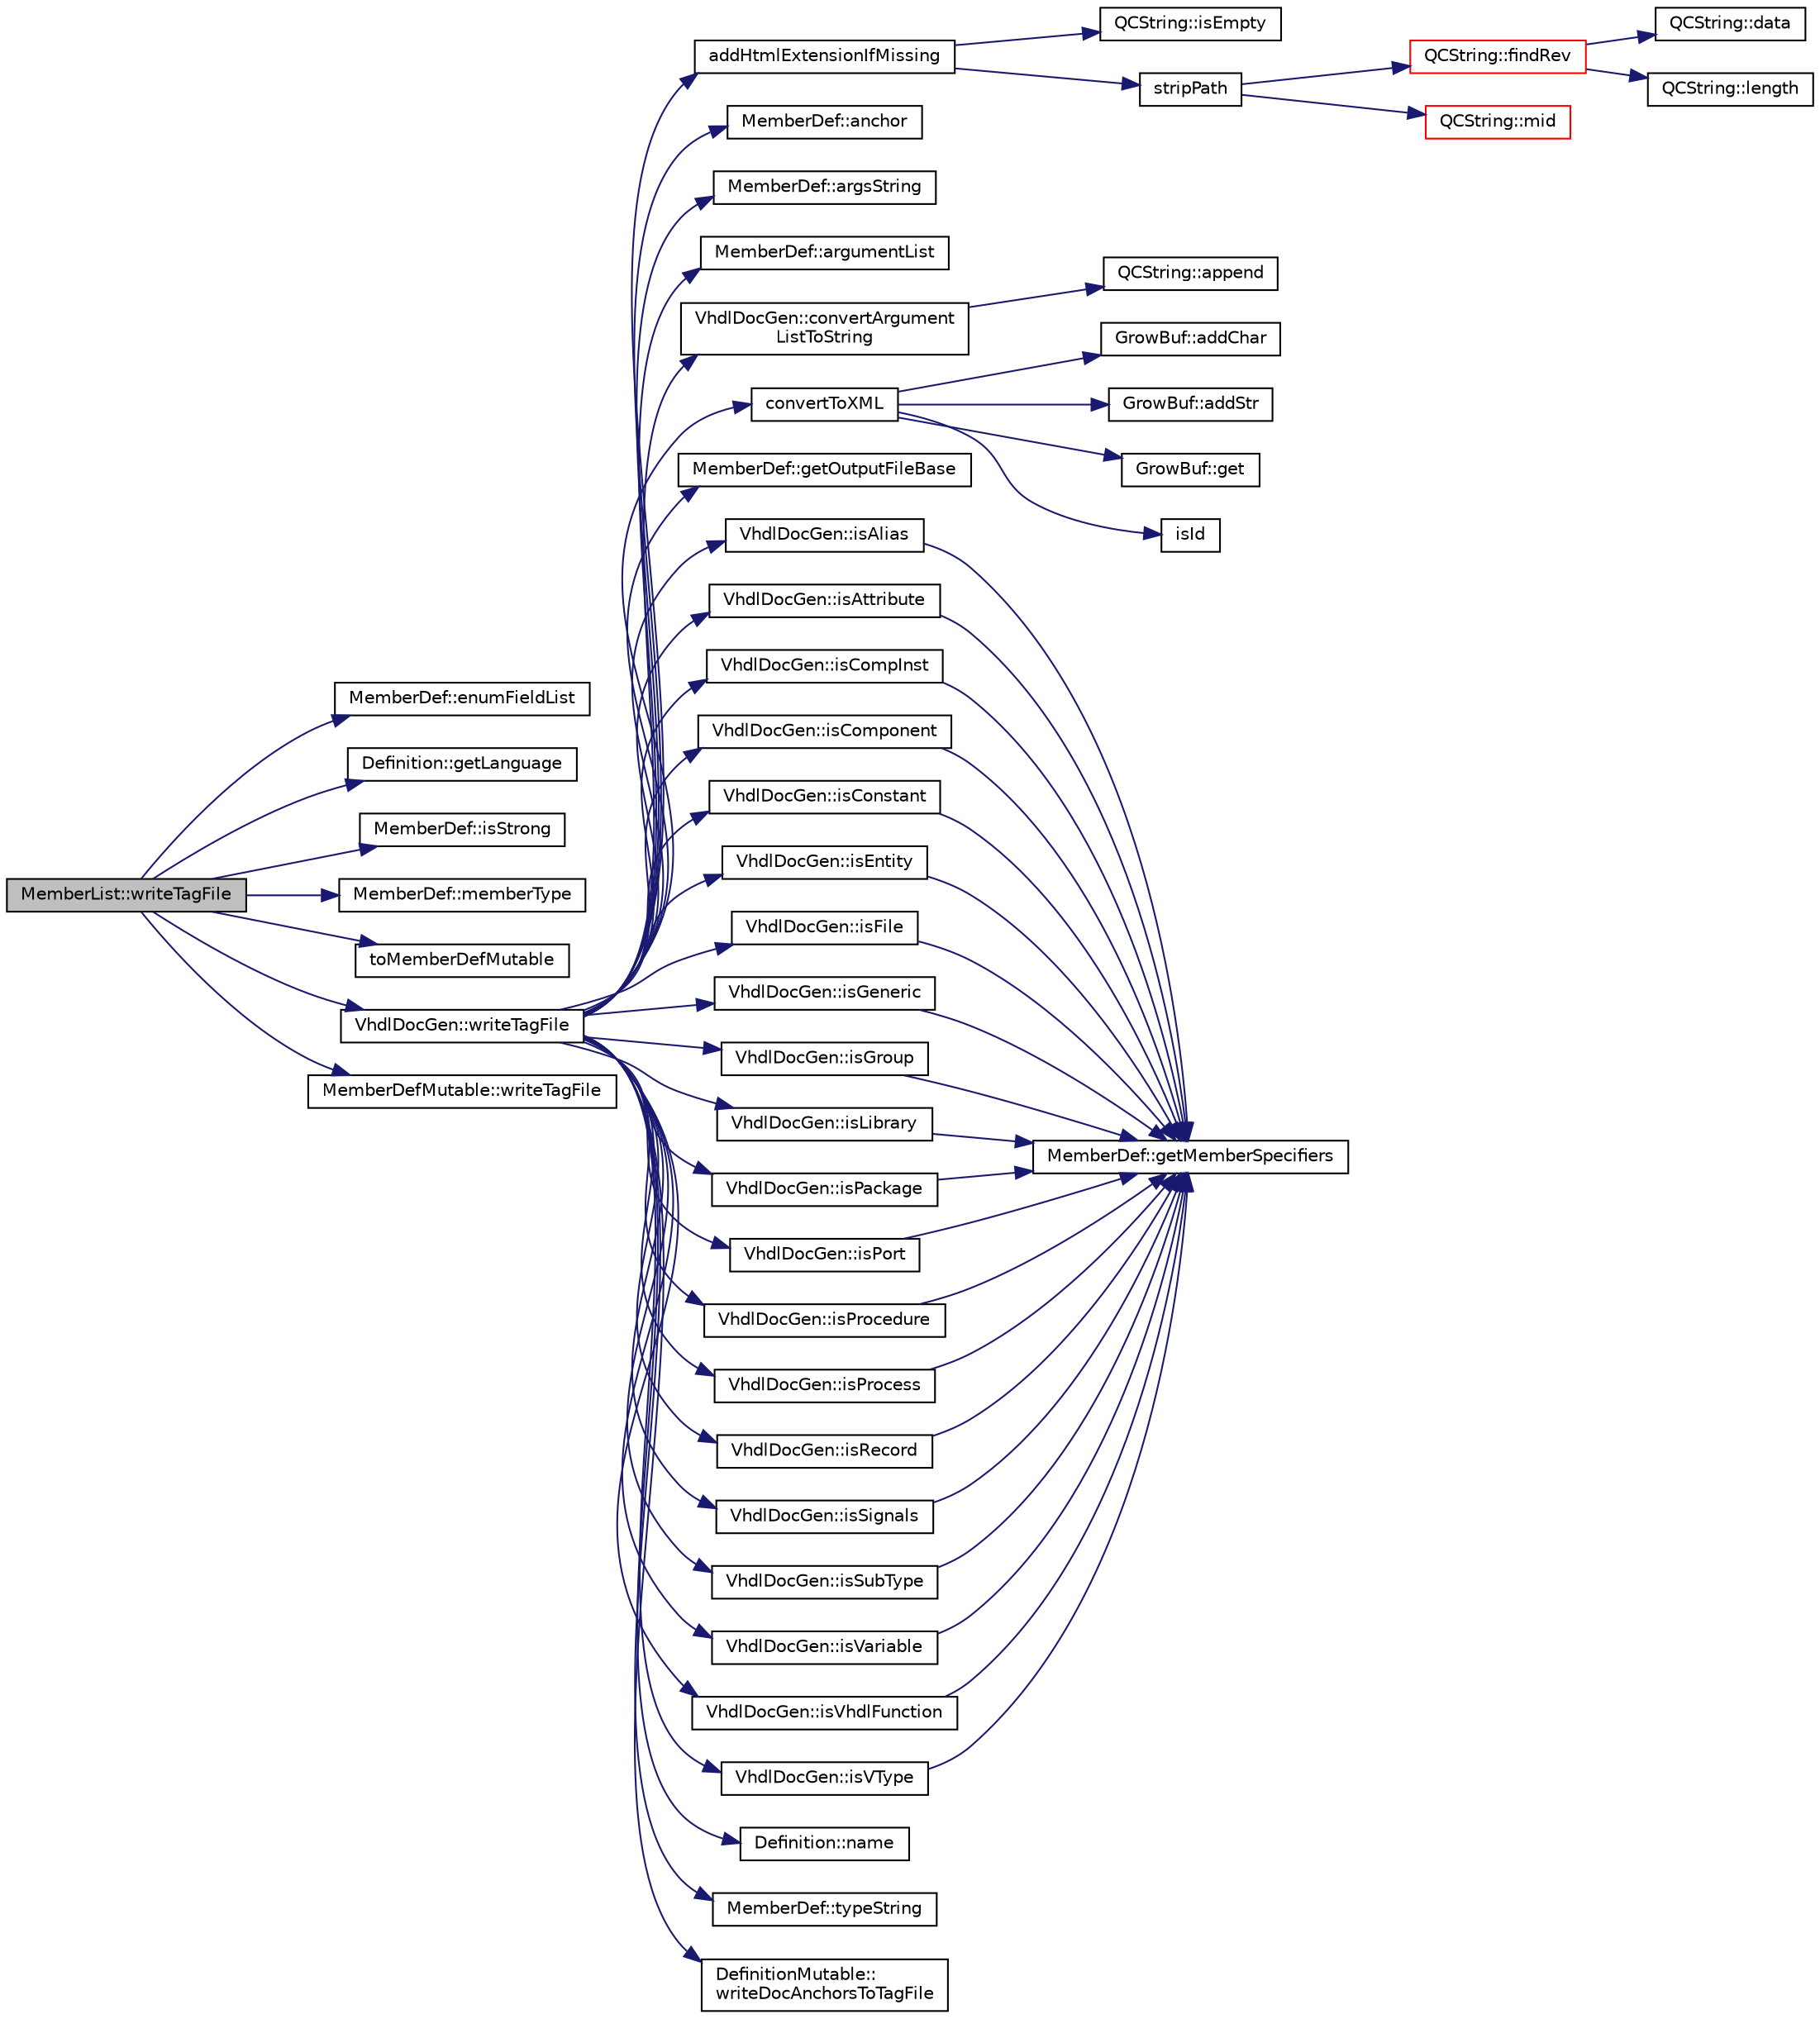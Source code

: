 digraph "MemberList::writeTagFile"
{
 // LATEX_PDF_SIZE
  edge [fontname="Helvetica",fontsize="10",labelfontname="Helvetica",labelfontsize="10"];
  node [fontname="Helvetica",fontsize="10",shape=record];
  rankdir="LR";
  Node1 [label="MemberList::writeTagFile",height=0.2,width=0.4,color="black", fillcolor="grey75", style="filled", fontcolor="black",tooltip=" "];
  Node1 -> Node2 [color="midnightblue",fontsize="10",style="solid"];
  Node2 [label="MemberDef::enumFieldList",height=0.2,width=0.4,color="black", fillcolor="white", style="filled",URL="$classMemberDef.html#a4df0bef52b6d1d15a4b12a187c8a90ca",tooltip=" "];
  Node1 -> Node3 [color="midnightblue",fontsize="10",style="solid"];
  Node3 [label="Definition::getLanguage",height=0.2,width=0.4,color="black", fillcolor="white", style="filled",URL="$classDefinition.html#a0dda9f50f2f9754e6341a10373eafec7",tooltip=" "];
  Node1 -> Node4 [color="midnightblue",fontsize="10",style="solid"];
  Node4 [label="MemberDef::isStrong",height=0.2,width=0.4,color="black", fillcolor="white", style="filled",URL="$classMemberDef.html#adbdbd0e3d3630af579a02e97e162a328",tooltip=" "];
  Node1 -> Node5 [color="midnightblue",fontsize="10",style="solid"];
  Node5 [label="MemberDef::memberType",height=0.2,width=0.4,color="black", fillcolor="white", style="filled",URL="$classMemberDef.html#abbdaf88716807e7ff82ed7502cde51fc",tooltip=" "];
  Node1 -> Node6 [color="midnightblue",fontsize="10",style="solid"];
  Node6 [label="toMemberDefMutable",height=0.2,width=0.4,color="black", fillcolor="white", style="filled",URL="$memberdef_8cpp.html#a9ea80ba313803ae565f05ce1c8eb6bb5",tooltip=" "];
  Node1 -> Node7 [color="midnightblue",fontsize="10",style="solid"];
  Node7 [label="VhdlDocGen::writeTagFile",height=0.2,width=0.4,color="black", fillcolor="white", style="filled",URL="$classVhdlDocGen.html#a76fe2943fccabc70c52ad3b6e31f4fa5",tooltip=" "];
  Node7 -> Node8 [color="midnightblue",fontsize="10",style="solid"];
  Node8 [label="addHtmlExtensionIfMissing",height=0.2,width=0.4,color="black", fillcolor="white", style="filled",URL="$util_8cpp.html#a36c74291c5a9adc05d5cb6c0932f6b82",tooltip=" "];
  Node8 -> Node9 [color="midnightblue",fontsize="10",style="solid"];
  Node9 [label="QCString::isEmpty",height=0.2,width=0.4,color="black", fillcolor="white", style="filled",URL="$classQCString.html#a621c4090d69ad7d05ef8e5234376c3d8",tooltip=" "];
  Node8 -> Node10 [color="midnightblue",fontsize="10",style="solid"];
  Node10 [label="stripPath",height=0.2,width=0.4,color="black", fillcolor="white", style="filled",URL="$util_8cpp.html#a3d37ec79f266698bd836af54ba75e63e",tooltip=" "];
  Node10 -> Node11 [color="midnightblue",fontsize="10",style="solid"];
  Node11 [label="QCString::findRev",height=0.2,width=0.4,color="red", fillcolor="white", style="filled",URL="$classQCString.html#ab47a6435c16d61d04fb448f1080b4e26",tooltip=" "];
  Node11 -> Node12 [color="midnightblue",fontsize="10",style="solid"];
  Node12 [label="QCString::data",height=0.2,width=0.4,color="black", fillcolor="white", style="filled",URL="$classQCString.html#ac3aa3ac1a1c36d3305eba22a2eb0d098",tooltip=" "];
  Node11 -> Node13 [color="midnightblue",fontsize="10",style="solid"];
  Node13 [label="QCString::length",height=0.2,width=0.4,color="black", fillcolor="white", style="filled",URL="$classQCString.html#ac52596733e9110b778019946d73fb268",tooltip=" "];
  Node10 -> Node15 [color="midnightblue",fontsize="10",style="solid"];
  Node15 [label="QCString::mid",height=0.2,width=0.4,color="red", fillcolor="white", style="filled",URL="$classQCString.html#a27136caf9c0bc4daca574cda6f113551",tooltip=" "];
  Node7 -> Node17 [color="midnightblue",fontsize="10",style="solid"];
  Node17 [label="MemberDef::anchor",height=0.2,width=0.4,color="black", fillcolor="white", style="filled",URL="$classMemberDef.html#a170c6221384447f7e2e9f5a529efef40",tooltip=" "];
  Node7 -> Node18 [color="midnightblue",fontsize="10",style="solid"];
  Node18 [label="MemberDef::argsString",height=0.2,width=0.4,color="black", fillcolor="white", style="filled",URL="$classMemberDef.html#adfae3b8f49644ba27669daa9412e14a3",tooltip=" "];
  Node7 -> Node19 [color="midnightblue",fontsize="10",style="solid"];
  Node19 [label="MemberDef::argumentList",height=0.2,width=0.4,color="black", fillcolor="white", style="filled",URL="$classMemberDef.html#a515503656a6cffb2d27f60e93c3c780e",tooltip=" "];
  Node7 -> Node20 [color="midnightblue",fontsize="10",style="solid"];
  Node20 [label="VhdlDocGen::convertArgument\lListToString",height=0.2,width=0.4,color="black", fillcolor="white", style="filled",URL="$classVhdlDocGen.html#a1876213c101b31a44336d48b6b33e9ec",tooltip=" "];
  Node20 -> Node21 [color="midnightblue",fontsize="10",style="solid"];
  Node21 [label="QCString::append",height=0.2,width=0.4,color="black", fillcolor="white", style="filled",URL="$classQCString.html#a8f0a381fdae1427b1182baf0abde21e7",tooltip=" "];
  Node7 -> Node22 [color="midnightblue",fontsize="10",style="solid"];
  Node22 [label="convertToXML",height=0.2,width=0.4,color="black", fillcolor="white", style="filled",URL="$util_8cpp.html#a93c7f78ab05807663dd8947d0dd5423f",tooltip=" "];
  Node22 -> Node23 [color="midnightblue",fontsize="10",style="solid"];
  Node23 [label="GrowBuf::addChar",height=0.2,width=0.4,color="black", fillcolor="white", style="filled",URL="$classGrowBuf.html#a46b4677f555d2abc718f26e71a59efda",tooltip=" "];
  Node22 -> Node24 [color="midnightblue",fontsize="10",style="solid"];
  Node24 [label="GrowBuf::addStr",height=0.2,width=0.4,color="black", fillcolor="white", style="filled",URL="$classGrowBuf.html#a5e0ff6d9f7a7139725d77a9d669340f3",tooltip=" "];
  Node22 -> Node25 [color="midnightblue",fontsize="10",style="solid"];
  Node25 [label="GrowBuf::get",height=0.2,width=0.4,color="black", fillcolor="white", style="filled",URL="$classGrowBuf.html#a88d6408723b8c1a58187f24da81dfd5e",tooltip=" "];
  Node22 -> Node26 [color="midnightblue",fontsize="10",style="solid"];
  Node26 [label="isId",height=0.2,width=0.4,color="black", fillcolor="white", style="filled",URL="$util_8h.html#ae320c88a8522836f00095d566529046f",tooltip=" "];
  Node7 -> Node27 [color="midnightblue",fontsize="10",style="solid"];
  Node27 [label="MemberDef::getOutputFileBase",height=0.2,width=0.4,color="black", fillcolor="white", style="filled",URL="$classMemberDef.html#a1691f8cc2d90978d091a7d7aae11dd8d",tooltip=" "];
  Node7 -> Node28 [color="midnightblue",fontsize="10",style="solid"];
  Node28 [label="VhdlDocGen::isAlias",height=0.2,width=0.4,color="black", fillcolor="white", style="filled",URL="$classVhdlDocGen.html#af13dd5eb831c1df008b0fd41928f4b7c",tooltip=" "];
  Node28 -> Node29 [color="midnightblue",fontsize="10",style="solid"];
  Node29 [label="MemberDef::getMemberSpecifiers",height=0.2,width=0.4,color="black", fillcolor="white", style="filled",URL="$classMemberDef.html#a4458215515338eb7c5597c44d8694e5d",tooltip=" "];
  Node7 -> Node30 [color="midnightblue",fontsize="10",style="solid"];
  Node30 [label="VhdlDocGen::isAttribute",height=0.2,width=0.4,color="black", fillcolor="white", style="filled",URL="$classVhdlDocGen.html#a2dc9e668acc7c79f211709e2a0eeccad",tooltip=" "];
  Node30 -> Node29 [color="midnightblue",fontsize="10",style="solid"];
  Node7 -> Node31 [color="midnightblue",fontsize="10",style="solid"];
  Node31 [label="VhdlDocGen::isCompInst",height=0.2,width=0.4,color="black", fillcolor="white", style="filled",URL="$classVhdlDocGen.html#ab9e42b2cf2d969dcc943ec355d4fa6b2",tooltip=" "];
  Node31 -> Node29 [color="midnightblue",fontsize="10",style="solid"];
  Node7 -> Node32 [color="midnightblue",fontsize="10",style="solid"];
  Node32 [label="VhdlDocGen::isComponent",height=0.2,width=0.4,color="black", fillcolor="white", style="filled",URL="$classVhdlDocGen.html#ad3fdc795bf951ef11221894512b8bc6c",tooltip=" "];
  Node32 -> Node29 [color="midnightblue",fontsize="10",style="solid"];
  Node7 -> Node33 [color="midnightblue",fontsize="10",style="solid"];
  Node33 [label="VhdlDocGen::isConstant",height=0.2,width=0.4,color="black", fillcolor="white", style="filled",URL="$classVhdlDocGen.html#a2c3cdcd27394531385ccd8c56257edc1",tooltip=" "];
  Node33 -> Node29 [color="midnightblue",fontsize="10",style="solid"];
  Node7 -> Node34 [color="midnightblue",fontsize="10",style="solid"];
  Node34 [label="VhdlDocGen::isEntity",height=0.2,width=0.4,color="black", fillcolor="white", style="filled",URL="$classVhdlDocGen.html#a65218023c4970a90f3bce70938a99781",tooltip=" "];
  Node34 -> Node29 [color="midnightblue",fontsize="10",style="solid"];
  Node7 -> Node35 [color="midnightblue",fontsize="10",style="solid"];
  Node35 [label="VhdlDocGen::isFile",height=0.2,width=0.4,color="black", fillcolor="white", style="filled",URL="$classVhdlDocGen.html#a7ac9c26b1b0fb7402cc58acaf569df89",tooltip=" "];
  Node35 -> Node29 [color="midnightblue",fontsize="10",style="solid"];
  Node7 -> Node36 [color="midnightblue",fontsize="10",style="solid"];
  Node36 [label="VhdlDocGen::isGeneric",height=0.2,width=0.4,color="black", fillcolor="white", style="filled",URL="$classVhdlDocGen.html#ae3c19429669d382581ba37aee5f39278",tooltip=" "];
  Node36 -> Node29 [color="midnightblue",fontsize="10",style="solid"];
  Node7 -> Node37 [color="midnightblue",fontsize="10",style="solid"];
  Node37 [label="VhdlDocGen::isGroup",height=0.2,width=0.4,color="black", fillcolor="white", style="filled",URL="$classVhdlDocGen.html#a069c8ad206be372bd948cc8e964218ed",tooltip=" "];
  Node37 -> Node29 [color="midnightblue",fontsize="10",style="solid"];
  Node7 -> Node38 [color="midnightblue",fontsize="10",style="solid"];
  Node38 [label="VhdlDocGen::isLibrary",height=0.2,width=0.4,color="black", fillcolor="white", style="filled",URL="$classVhdlDocGen.html#a3f582b69841bae3ec6f1281604b6f0c8",tooltip=" "];
  Node38 -> Node29 [color="midnightblue",fontsize="10",style="solid"];
  Node7 -> Node39 [color="midnightblue",fontsize="10",style="solid"];
  Node39 [label="VhdlDocGen::isPackage",height=0.2,width=0.4,color="black", fillcolor="white", style="filled",URL="$classVhdlDocGen.html#aca017e059b8a2972c2cad968800c0564",tooltip=" "];
  Node39 -> Node29 [color="midnightblue",fontsize="10",style="solid"];
  Node7 -> Node40 [color="midnightblue",fontsize="10",style="solid"];
  Node40 [label="VhdlDocGen::isPort",height=0.2,width=0.4,color="black", fillcolor="white", style="filled",URL="$classVhdlDocGen.html#a73186f5d1ba5e6c11c6f006708da79a6",tooltip=" "];
  Node40 -> Node29 [color="midnightblue",fontsize="10",style="solid"];
  Node7 -> Node41 [color="midnightblue",fontsize="10",style="solid"];
  Node41 [label="VhdlDocGen::isProcedure",height=0.2,width=0.4,color="black", fillcolor="white", style="filled",URL="$classVhdlDocGen.html#aed906dd71cdcb8aca1bc6e3f9fba9732",tooltip=" "];
  Node41 -> Node29 [color="midnightblue",fontsize="10",style="solid"];
  Node7 -> Node42 [color="midnightblue",fontsize="10",style="solid"];
  Node42 [label="VhdlDocGen::isProcess",height=0.2,width=0.4,color="black", fillcolor="white", style="filled",URL="$classVhdlDocGen.html#a212ea7da7de8f22c3ca1dd14a38a67ef",tooltip=" "];
  Node42 -> Node29 [color="midnightblue",fontsize="10",style="solid"];
  Node7 -> Node43 [color="midnightblue",fontsize="10",style="solid"];
  Node43 [label="VhdlDocGen::isRecord",height=0.2,width=0.4,color="black", fillcolor="white", style="filled",URL="$classVhdlDocGen.html#ac0634a061165ad22c27eef2ac12057d0",tooltip=" "];
  Node43 -> Node29 [color="midnightblue",fontsize="10",style="solid"];
  Node7 -> Node44 [color="midnightblue",fontsize="10",style="solid"];
  Node44 [label="VhdlDocGen::isSignals",height=0.2,width=0.4,color="black", fillcolor="white", style="filled",URL="$classVhdlDocGen.html#a7fb01b11d2a225ee8d8c43a56862be8b",tooltip=" "];
  Node44 -> Node29 [color="midnightblue",fontsize="10",style="solid"];
  Node7 -> Node45 [color="midnightblue",fontsize="10",style="solid"];
  Node45 [label="VhdlDocGen::isSubType",height=0.2,width=0.4,color="black", fillcolor="white", style="filled",URL="$classVhdlDocGen.html#ab57f7d02afdd7034f78894b20e6ff4aa",tooltip=" "];
  Node45 -> Node29 [color="midnightblue",fontsize="10",style="solid"];
  Node7 -> Node46 [color="midnightblue",fontsize="10",style="solid"];
  Node46 [label="VhdlDocGen::isVariable",height=0.2,width=0.4,color="black", fillcolor="white", style="filled",URL="$classVhdlDocGen.html#a877e8a81695500e7ad5ed8d76fdbaffc",tooltip=" "];
  Node46 -> Node29 [color="midnightblue",fontsize="10",style="solid"];
  Node7 -> Node47 [color="midnightblue",fontsize="10",style="solid"];
  Node47 [label="VhdlDocGen::isVhdlFunction",height=0.2,width=0.4,color="black", fillcolor="white", style="filled",URL="$classVhdlDocGen.html#a8808d28bf43d889892a8b6bad0793d7d",tooltip=" "];
  Node47 -> Node29 [color="midnightblue",fontsize="10",style="solid"];
  Node7 -> Node48 [color="midnightblue",fontsize="10",style="solid"];
  Node48 [label="VhdlDocGen::isVType",height=0.2,width=0.4,color="black", fillcolor="white", style="filled",URL="$classVhdlDocGen.html#a8ab98ceef0a36aea7a15c548ec9aa455",tooltip=" "];
  Node48 -> Node29 [color="midnightblue",fontsize="10",style="solid"];
  Node7 -> Node49 [color="midnightblue",fontsize="10",style="solid"];
  Node49 [label="Definition::name",height=0.2,width=0.4,color="black", fillcolor="white", style="filled",URL="$classDefinition.html#a9374fedd7f64fea7e0e164302d1a9e61",tooltip=" "];
  Node7 -> Node50 [color="midnightblue",fontsize="10",style="solid"];
  Node50 [label="MemberDef::typeString",height=0.2,width=0.4,color="black", fillcolor="white", style="filled",URL="$classMemberDef.html#a0032c6e040cdec6d9c52dc75a790a884",tooltip=" "];
  Node7 -> Node51 [color="midnightblue",fontsize="10",style="solid"];
  Node51 [label="DefinitionMutable::\lwriteDocAnchorsToTagFile",height=0.2,width=0.4,color="black", fillcolor="white", style="filled",URL="$classDefinitionMutable.html#accb2be5ad265e2c5214b857c075383b3",tooltip=" "];
  Node1 -> Node52 [color="midnightblue",fontsize="10",style="solid"];
  Node52 [label="MemberDefMutable::writeTagFile",height=0.2,width=0.4,color="black", fillcolor="white", style="filled",URL="$classMemberDefMutable.html#a5c1f3e59dcd480b57c41ab9c149076a5",tooltip=" "];
}
